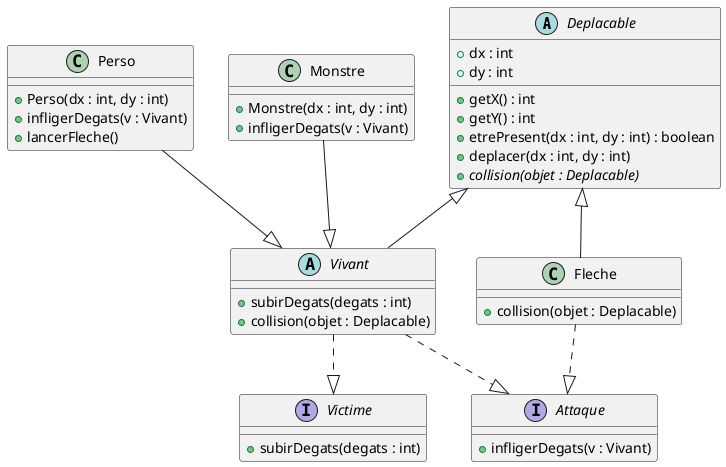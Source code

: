 @startuml

abstract class Deplacable{
+dx : int
+dy : int
+getX() : int
+getY() : int
+etrePresent(dx : int, dy : int) : boolean
+deplacer(dx : int, dy : int)
+{abstract}collision(objet : Deplacable)
}

class Perso{
+Perso(dx : int, dy : int)
+infligerDegats(v : Vivant)
+lancerFleche()
}

class Monstre{
+Monstre(dx : int, dy : int)
+infligerDegats(v : Vivant)
}

abstract class Vivant{
+subirDegats(degats : int)
+collision(objet : Deplacable)
}

interface Victime {
+subirDegats(degats : int)
}

interface Attaque {
+infligerDegats(v : Vivant)
}

class Fleche {
+collision(objet : Deplacable)
}

Deplacable <|-- Fleche
Deplacable <|-- Vivant
Perso --|> Vivant
Monstre --|> Vivant
Vivant ..|> Victime
Vivant ..|> Attaque
Fleche ..|> Attaque
@enduml